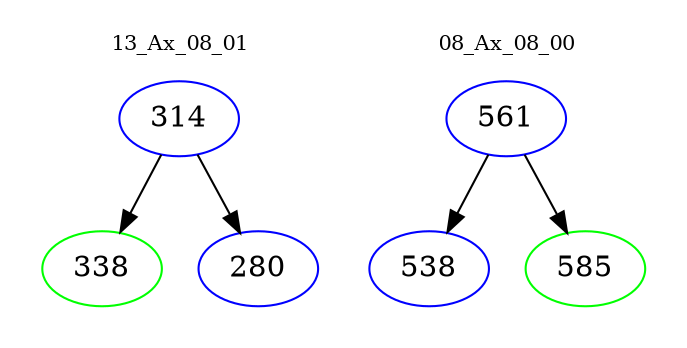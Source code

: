 digraph{
subgraph cluster_0 {
color = white
label = "13_Ax_08_01";
fontsize=10;
T0_314 [label="314", color="blue"]
T0_314 -> T0_338 [color="black"]
T0_338 [label="338", color="green"]
T0_314 -> T0_280 [color="black"]
T0_280 [label="280", color="blue"]
}
subgraph cluster_1 {
color = white
label = "08_Ax_08_00";
fontsize=10;
T1_561 [label="561", color="blue"]
T1_561 -> T1_538 [color="black"]
T1_538 [label="538", color="blue"]
T1_561 -> T1_585 [color="black"]
T1_585 [label="585", color="green"]
}
}
